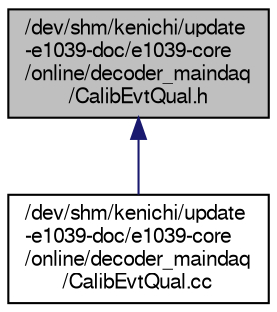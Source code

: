 digraph "/dev/shm/kenichi/update-e1039-doc/e1039-core/online/decoder_maindaq/CalibEvtQual.h"
{
  bgcolor="transparent";
  edge [fontname="FreeSans",fontsize="10",labelfontname="FreeSans",labelfontsize="10"];
  node [fontname="FreeSans",fontsize="10",shape=record];
  Node1 [label="/dev/shm/kenichi/update\l-e1039-doc/e1039-core\l/online/decoder_maindaq\l/CalibEvtQual.h",height=0.2,width=0.4,color="black", fillcolor="grey75", style="filled" fontcolor="black"];
  Node1 -> Node2 [dir="back",color="midnightblue",fontsize="10",style="solid",fontname="FreeSans"];
  Node2 [label="/dev/shm/kenichi/update\l-e1039-doc/e1039-core\l/online/decoder_maindaq\l/CalibEvtQual.cc",height=0.2,width=0.4,color="black",URL="$df/d29/CalibEvtQual_8cc.html"];
}

